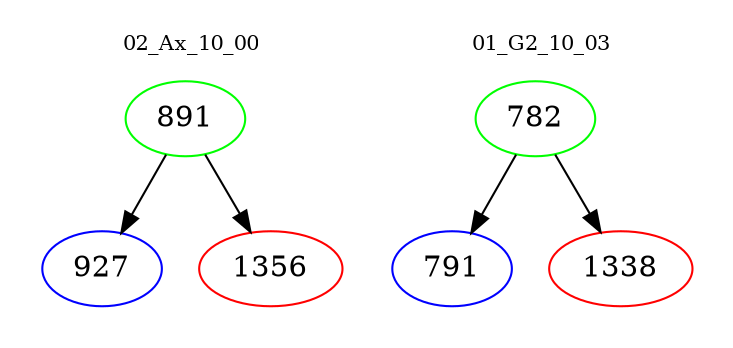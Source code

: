 digraph{
subgraph cluster_0 {
color = white
label = "02_Ax_10_00";
fontsize=10;
T0_891 [label="891", color="green"]
T0_891 -> T0_927 [color="black"]
T0_927 [label="927", color="blue"]
T0_891 -> T0_1356 [color="black"]
T0_1356 [label="1356", color="red"]
}
subgraph cluster_1 {
color = white
label = "01_G2_10_03";
fontsize=10;
T1_782 [label="782", color="green"]
T1_782 -> T1_791 [color="black"]
T1_791 [label="791", color="blue"]
T1_782 -> T1_1338 [color="black"]
T1_1338 [label="1338", color="red"]
}
}
